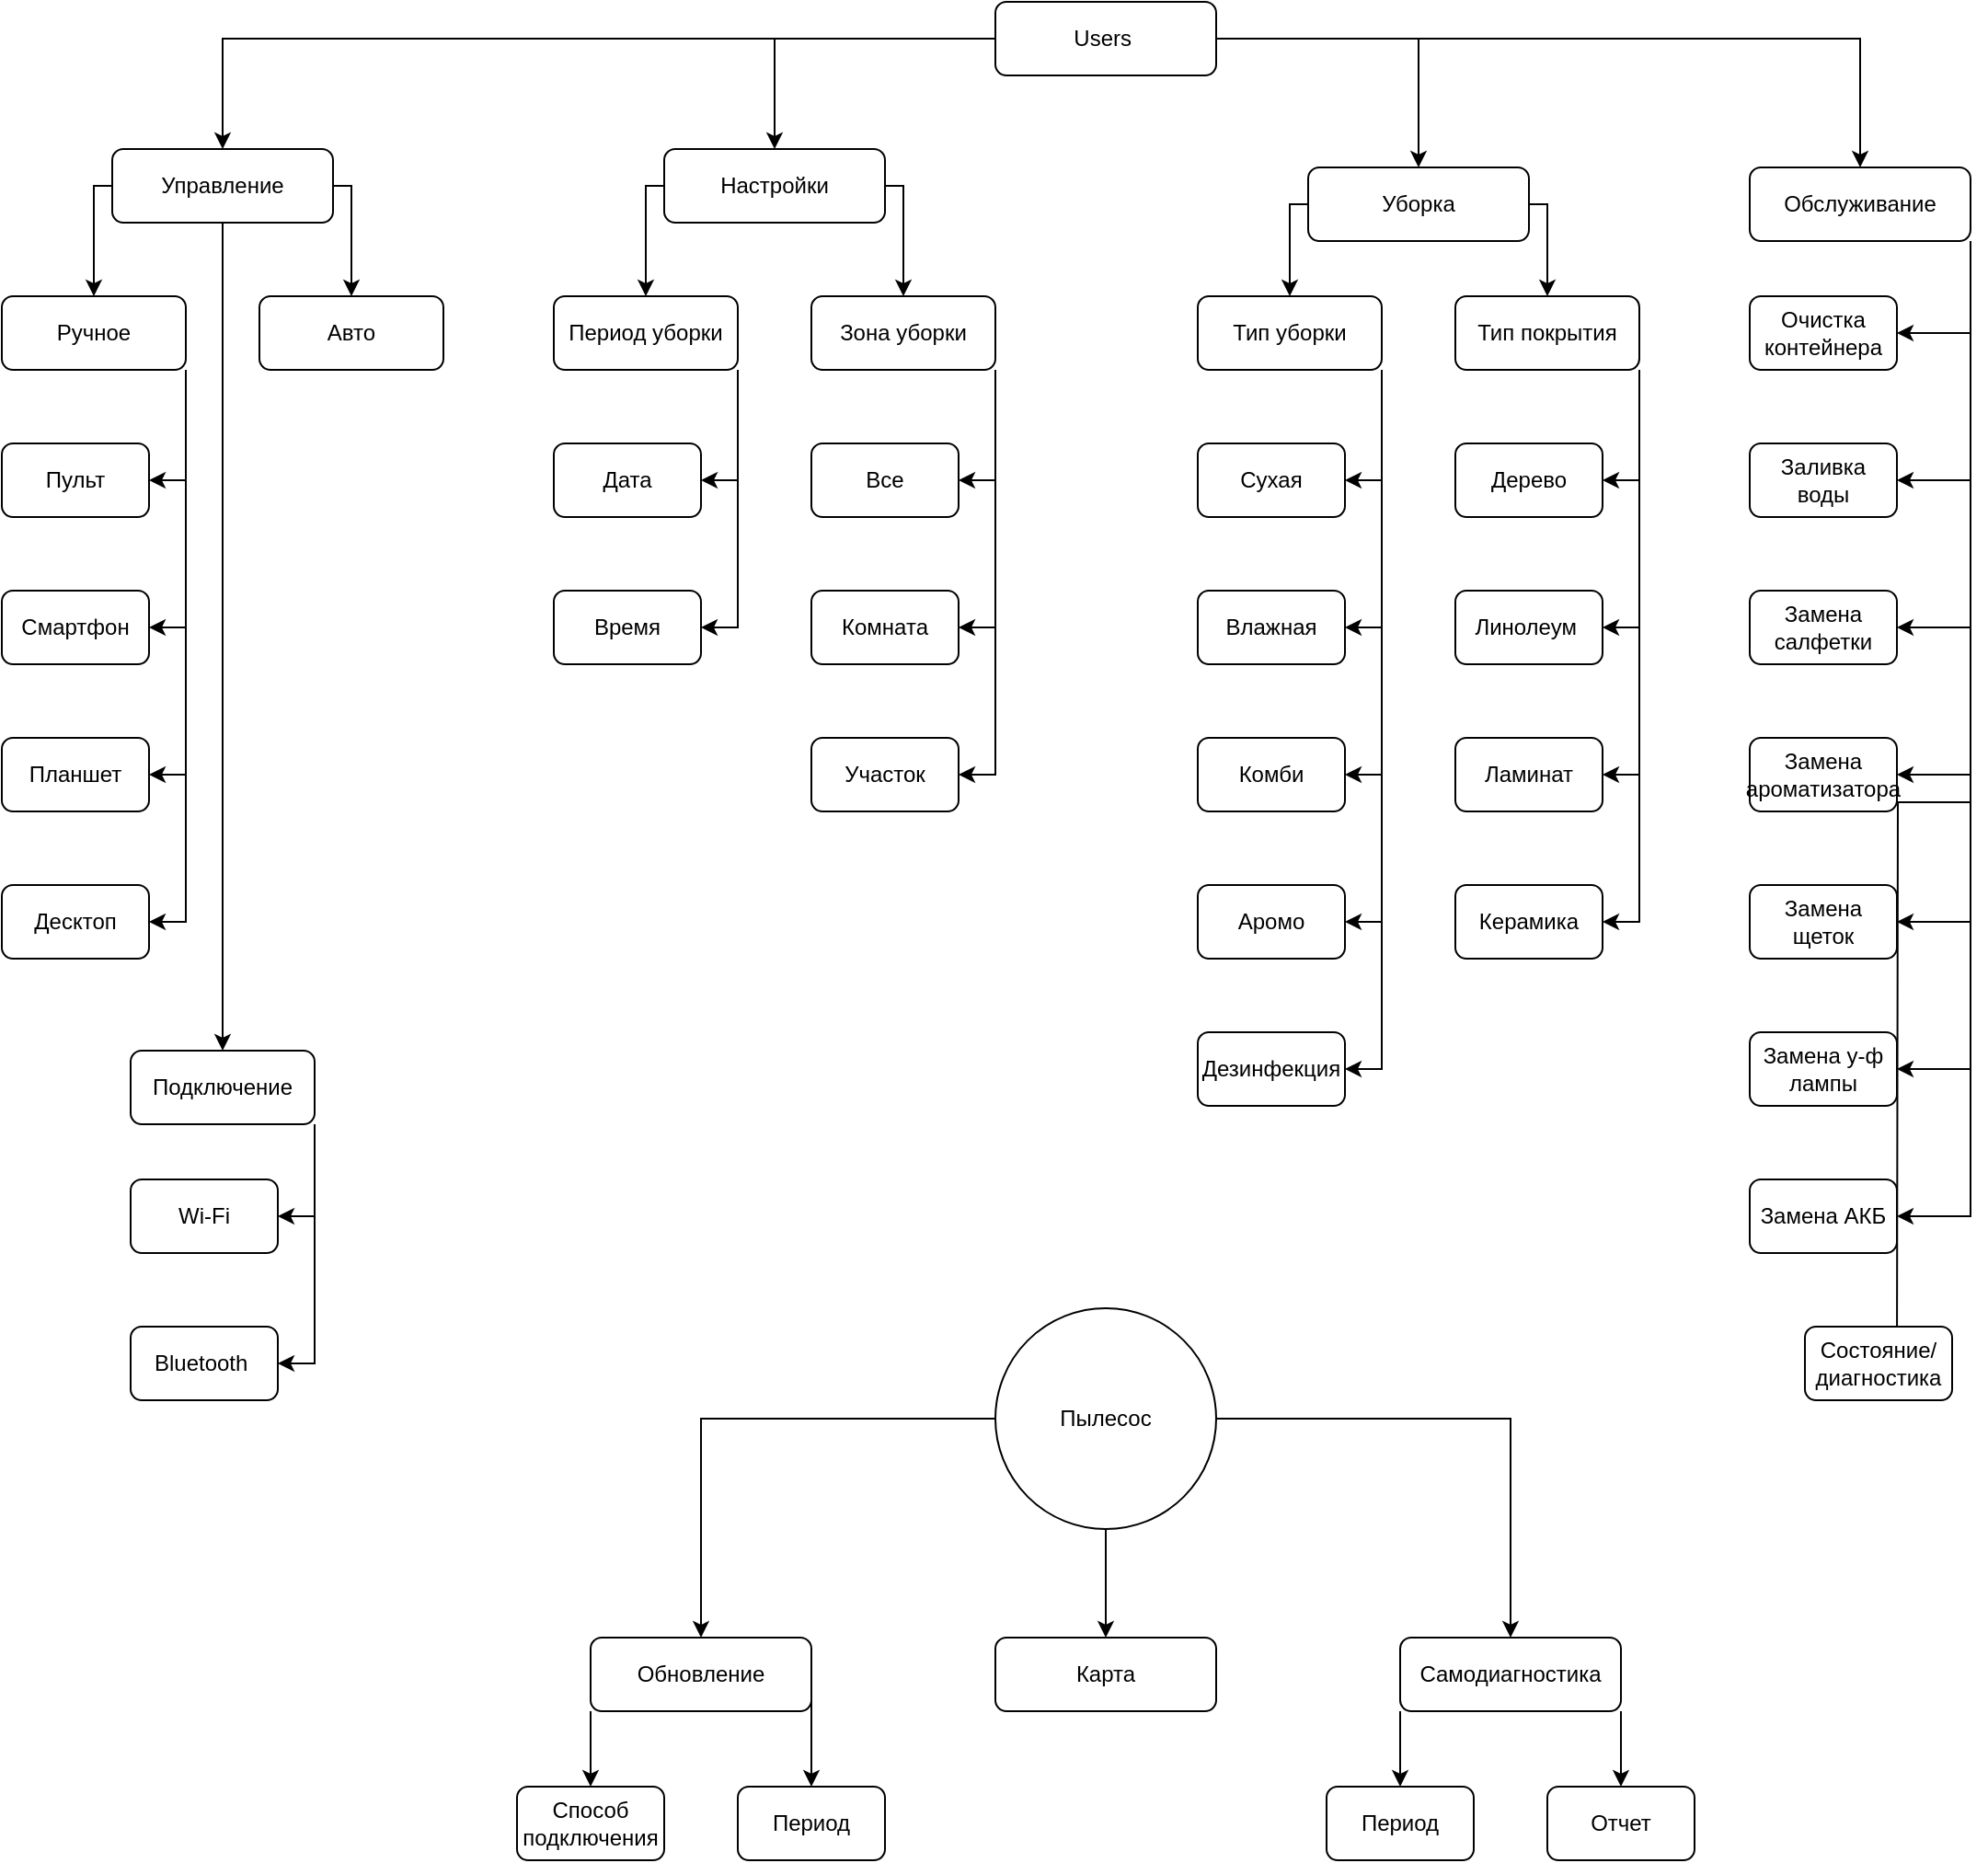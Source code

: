 <mxfile version="21.6.9" type="github">
  <diagram id="C5RBs43oDa-KdzZeNtuy" name="Page-1">
    <mxGraphModel dx="2201" dy="781" grid="1" gridSize="10" guides="1" tooltips="1" connect="1" arrows="1" fold="1" page="1" pageScale="1" pageWidth="827" pageHeight="1169" math="0" shadow="0">
      <root>
        <mxCell id="WIyWlLk6GJQsqaUBKTNV-0" />
        <mxCell id="WIyWlLk6GJQsqaUBKTNV-1" parent="WIyWlLk6GJQsqaUBKTNV-0" />
        <mxCell id="h5kwj9fp45KTlVinUDGR-9" style="edgeStyle=orthogonalEdgeStyle;rounded=0;orthogonalLoop=1;jettySize=auto;html=1;entryX=0.5;entryY=0;entryDx=0;entryDy=0;" edge="1" parent="WIyWlLk6GJQsqaUBKTNV-1" source="WIyWlLk6GJQsqaUBKTNV-3" target="h5kwj9fp45KTlVinUDGR-5">
          <mxGeometry relative="1" as="geometry" />
        </mxCell>
        <mxCell id="h5kwj9fp45KTlVinUDGR-10" style="edgeStyle=orthogonalEdgeStyle;rounded=0;orthogonalLoop=1;jettySize=auto;html=1;exitX=0;exitY=0.5;exitDx=0;exitDy=0;entryX=0.5;entryY=0;entryDx=0;entryDy=0;" edge="1" parent="WIyWlLk6GJQsqaUBKTNV-1" source="WIyWlLk6GJQsqaUBKTNV-3" target="h5kwj9fp45KTlVinUDGR-6">
          <mxGeometry relative="1" as="geometry" />
        </mxCell>
        <mxCell id="h5kwj9fp45KTlVinUDGR-12" style="edgeStyle=orthogonalEdgeStyle;rounded=0;orthogonalLoop=1;jettySize=auto;html=1;exitX=1;exitY=0.5;exitDx=0;exitDy=0;" edge="1" parent="WIyWlLk6GJQsqaUBKTNV-1" source="WIyWlLk6GJQsqaUBKTNV-3" target="h5kwj9fp45KTlVinUDGR-8">
          <mxGeometry relative="1" as="geometry" />
        </mxCell>
        <mxCell id="h5kwj9fp45KTlVinUDGR-13" style="edgeStyle=orthogonalEdgeStyle;rounded=0;orthogonalLoop=1;jettySize=auto;html=1;" edge="1" parent="WIyWlLk6GJQsqaUBKTNV-1" source="WIyWlLk6GJQsqaUBKTNV-3" target="h5kwj9fp45KTlVinUDGR-7">
          <mxGeometry relative="1" as="geometry" />
        </mxCell>
        <mxCell id="WIyWlLk6GJQsqaUBKTNV-3" value="Users&amp;nbsp;" style="rounded=1;whiteSpace=wrap;html=1;fontSize=12;glass=0;strokeWidth=1;shadow=0;" parent="WIyWlLk6GJQsqaUBKTNV-1" vertex="1">
          <mxGeometry x="460" y="40" width="120" height="40" as="geometry" />
        </mxCell>
        <mxCell id="h5kwj9fp45KTlVinUDGR-46" style="edgeStyle=orthogonalEdgeStyle;rounded=0;orthogonalLoop=1;jettySize=auto;html=1;fontFamily=Helvetica;fontSize=12;fontColor=default;" edge="1" parent="WIyWlLk6GJQsqaUBKTNV-1" source="h5kwj9fp45KTlVinUDGR-5" target="h5kwj9fp45KTlVinUDGR-45">
          <mxGeometry relative="1" as="geometry" />
        </mxCell>
        <mxCell id="h5kwj9fp45KTlVinUDGR-47" style="edgeStyle=orthogonalEdgeStyle;rounded=0;orthogonalLoop=1;jettySize=auto;html=1;entryX=0.5;entryY=0;entryDx=0;entryDy=0;fontFamily=Helvetica;fontSize=12;fontColor=default;exitX=0;exitY=0.5;exitDx=0;exitDy=0;" edge="1" parent="WIyWlLk6GJQsqaUBKTNV-1" source="h5kwj9fp45KTlVinUDGR-5" target="h5kwj9fp45KTlVinUDGR-33">
          <mxGeometry relative="1" as="geometry">
            <Array as="points">
              <mxPoint x="-30" y="140" />
            </Array>
          </mxGeometry>
        </mxCell>
        <mxCell id="h5kwj9fp45KTlVinUDGR-48" style="edgeStyle=orthogonalEdgeStyle;rounded=0;orthogonalLoop=1;jettySize=auto;html=1;entryX=0.5;entryY=0;entryDx=0;entryDy=0;fontFamily=Helvetica;fontSize=12;fontColor=default;exitX=1;exitY=0.5;exitDx=0;exitDy=0;" edge="1" parent="WIyWlLk6GJQsqaUBKTNV-1" source="h5kwj9fp45KTlVinUDGR-5" target="h5kwj9fp45KTlVinUDGR-32">
          <mxGeometry relative="1" as="geometry">
            <Array as="points">
              <mxPoint x="110" y="140" />
            </Array>
          </mxGeometry>
        </mxCell>
        <mxCell id="h5kwj9fp45KTlVinUDGR-5" value="Управление" style="rounded=1;whiteSpace=wrap;html=1;fontSize=12;glass=0;strokeWidth=1;shadow=0;" vertex="1" parent="WIyWlLk6GJQsqaUBKTNV-1">
          <mxGeometry x="-20" y="120" width="120" height="40" as="geometry" />
        </mxCell>
        <mxCell id="h5kwj9fp45KTlVinUDGR-49" style="edgeStyle=orthogonalEdgeStyle;rounded=0;orthogonalLoop=1;jettySize=auto;html=1;entryX=0.5;entryY=0;entryDx=0;entryDy=0;fontFamily=Helvetica;fontSize=12;fontColor=default;exitX=0;exitY=0.5;exitDx=0;exitDy=0;" edge="1" parent="WIyWlLk6GJQsqaUBKTNV-1" source="h5kwj9fp45KTlVinUDGR-6" target="h5kwj9fp45KTlVinUDGR-31">
          <mxGeometry relative="1" as="geometry">
            <Array as="points">
              <mxPoint x="270" y="140" />
            </Array>
          </mxGeometry>
        </mxCell>
        <mxCell id="h5kwj9fp45KTlVinUDGR-50" style="edgeStyle=orthogonalEdgeStyle;rounded=0;orthogonalLoop=1;jettySize=auto;html=1;entryX=0.5;entryY=0;entryDx=0;entryDy=0;fontFamily=Helvetica;fontSize=12;fontColor=default;exitX=1;exitY=0.5;exitDx=0;exitDy=0;" edge="1" parent="WIyWlLk6GJQsqaUBKTNV-1" source="h5kwj9fp45KTlVinUDGR-6" target="h5kwj9fp45KTlVinUDGR-30">
          <mxGeometry relative="1" as="geometry">
            <Array as="points">
              <mxPoint x="410" y="140" />
            </Array>
          </mxGeometry>
        </mxCell>
        <mxCell id="h5kwj9fp45KTlVinUDGR-6" value="Настройки" style="rounded=1;whiteSpace=wrap;html=1;fontSize=12;glass=0;strokeWidth=1;shadow=0;" vertex="1" parent="WIyWlLk6GJQsqaUBKTNV-1">
          <mxGeometry x="280" y="120" width="120" height="40" as="geometry" />
        </mxCell>
        <mxCell id="h5kwj9fp45KTlVinUDGR-71" style="edgeStyle=orthogonalEdgeStyle;rounded=0;orthogonalLoop=1;jettySize=auto;html=1;entryX=0.5;entryY=0;entryDx=0;entryDy=0;fontFamily=Helvetica;fontSize=12;fontColor=default;exitX=0;exitY=0.5;exitDx=0;exitDy=0;" edge="1" parent="WIyWlLk6GJQsqaUBKTNV-1" source="h5kwj9fp45KTlVinUDGR-7" target="h5kwj9fp45KTlVinUDGR-15">
          <mxGeometry relative="1" as="geometry">
            <Array as="points">
              <mxPoint x="620" y="150" />
            </Array>
          </mxGeometry>
        </mxCell>
        <mxCell id="h5kwj9fp45KTlVinUDGR-73" style="edgeStyle=orthogonalEdgeStyle;rounded=0;orthogonalLoop=1;jettySize=auto;html=1;fontFamily=Helvetica;fontSize=12;fontColor=default;exitX=1;exitY=0.5;exitDx=0;exitDy=0;" edge="1" parent="WIyWlLk6GJQsqaUBKTNV-1" source="h5kwj9fp45KTlVinUDGR-7" target="h5kwj9fp45KTlVinUDGR-14">
          <mxGeometry relative="1" as="geometry">
            <Array as="points">
              <mxPoint x="760" y="150" />
            </Array>
          </mxGeometry>
        </mxCell>
        <mxCell id="h5kwj9fp45KTlVinUDGR-7" value="Уборка" style="rounded=1;whiteSpace=wrap;html=1;fontSize=12;glass=0;strokeWidth=1;shadow=0;" vertex="1" parent="WIyWlLk6GJQsqaUBKTNV-1">
          <mxGeometry x="630" y="130" width="120" height="40" as="geometry" />
        </mxCell>
        <mxCell id="h5kwj9fp45KTlVinUDGR-86" style="edgeStyle=orthogonalEdgeStyle;rounded=0;orthogonalLoop=1;jettySize=auto;html=1;entryX=1;entryY=0.5;entryDx=0;entryDy=0;fontFamily=Helvetica;fontSize=12;fontColor=default;exitX=1;exitY=1;exitDx=0;exitDy=0;" edge="1" parent="WIyWlLk6GJQsqaUBKTNV-1" source="h5kwj9fp45KTlVinUDGR-8">
          <mxGeometry relative="1" as="geometry">
            <mxPoint x="950" y="780" as="targetPoint" />
          </mxGeometry>
        </mxCell>
        <mxCell id="h5kwj9fp45KTlVinUDGR-87" style="edgeStyle=orthogonalEdgeStyle;rounded=0;orthogonalLoop=1;jettySize=auto;html=1;entryX=1;entryY=0.5;entryDx=0;entryDy=0;fontFamily=Helvetica;fontSize=12;fontColor=default;exitX=1;exitY=1;exitDx=0;exitDy=0;" edge="1" parent="WIyWlLk6GJQsqaUBKTNV-1" source="h5kwj9fp45KTlVinUDGR-8" target="h5kwj9fp45KTlVinUDGR-25">
          <mxGeometry relative="1" as="geometry">
            <Array as="points">
              <mxPoint x="990" y="700" />
            </Array>
          </mxGeometry>
        </mxCell>
        <mxCell id="h5kwj9fp45KTlVinUDGR-89" style="edgeStyle=orthogonalEdgeStyle;rounded=0;orthogonalLoop=1;jettySize=auto;html=1;entryX=1;entryY=0.5;entryDx=0;entryDy=0;fontFamily=Helvetica;fontSize=12;fontColor=default;exitX=1;exitY=1;exitDx=0;exitDy=0;" edge="1" parent="WIyWlLk6GJQsqaUBKTNV-1" source="h5kwj9fp45KTlVinUDGR-8" target="h5kwj9fp45KTlVinUDGR-22">
          <mxGeometry relative="1" as="geometry">
            <mxPoint x="930" y="180" as="sourcePoint" />
            <mxPoint x="950" y="640" as="targetPoint" />
            <Array as="points">
              <mxPoint x="990" y="620" />
            </Array>
          </mxGeometry>
        </mxCell>
        <mxCell id="h5kwj9fp45KTlVinUDGR-90" style="edgeStyle=orthogonalEdgeStyle;rounded=0;orthogonalLoop=1;jettySize=auto;html=1;entryX=1;entryY=0.5;entryDx=0;entryDy=0;fontFamily=Helvetica;fontSize=12;fontColor=default;exitX=1;exitY=1;exitDx=0;exitDy=0;" edge="1" parent="WIyWlLk6GJQsqaUBKTNV-1" source="h5kwj9fp45KTlVinUDGR-8" target="h5kwj9fp45KTlVinUDGR-26">
          <mxGeometry relative="1" as="geometry" />
        </mxCell>
        <mxCell id="h5kwj9fp45KTlVinUDGR-91" style="edgeStyle=orthogonalEdgeStyle;rounded=0;orthogonalLoop=1;jettySize=auto;html=1;entryX=1;entryY=0.5;entryDx=0;entryDy=0;fontFamily=Helvetica;fontSize=12;fontColor=default;exitX=1;exitY=1;exitDx=0;exitDy=0;" edge="1" parent="WIyWlLk6GJQsqaUBKTNV-1" source="h5kwj9fp45KTlVinUDGR-8" target="h5kwj9fp45KTlVinUDGR-27">
          <mxGeometry relative="1" as="geometry" />
        </mxCell>
        <mxCell id="h5kwj9fp45KTlVinUDGR-92" style="edgeStyle=orthogonalEdgeStyle;rounded=0;orthogonalLoop=1;jettySize=auto;html=1;entryX=1;entryY=0.5;entryDx=0;entryDy=0;fontFamily=Helvetica;fontSize=12;fontColor=default;exitX=1;exitY=1;exitDx=0;exitDy=0;" edge="1" parent="WIyWlLk6GJQsqaUBKTNV-1" source="h5kwj9fp45KTlVinUDGR-8" target="h5kwj9fp45KTlVinUDGR-28">
          <mxGeometry relative="1" as="geometry" />
        </mxCell>
        <mxCell id="h5kwj9fp45KTlVinUDGR-93" style="edgeStyle=orthogonalEdgeStyle;rounded=0;orthogonalLoop=1;jettySize=auto;html=1;entryX=1;entryY=0.5;entryDx=0;entryDy=0;fontFamily=Helvetica;fontSize=12;fontColor=default;exitX=1;exitY=1;exitDx=0;exitDy=0;" edge="1" parent="WIyWlLk6GJQsqaUBKTNV-1" source="h5kwj9fp45KTlVinUDGR-8" target="h5kwj9fp45KTlVinUDGR-20">
          <mxGeometry relative="1" as="geometry" />
        </mxCell>
        <mxCell id="h5kwj9fp45KTlVinUDGR-94" style="edgeStyle=orthogonalEdgeStyle;rounded=0;orthogonalLoop=1;jettySize=auto;html=1;entryX=1;entryY=0.5;entryDx=0;entryDy=0;fontFamily=Helvetica;fontSize=12;fontColor=default;exitX=1;exitY=1;exitDx=0;exitDy=0;" edge="1" parent="WIyWlLk6GJQsqaUBKTNV-1" source="h5kwj9fp45KTlVinUDGR-8" target="h5kwj9fp45KTlVinUDGR-18">
          <mxGeometry relative="1" as="geometry" />
        </mxCell>
        <mxCell id="h5kwj9fp45KTlVinUDGR-8" value="Обслуживание" style="rounded=1;whiteSpace=wrap;html=1;fontSize=12;glass=0;strokeWidth=1;shadow=0;" vertex="1" parent="WIyWlLk6GJQsqaUBKTNV-1">
          <mxGeometry x="870" y="130" width="120" height="40" as="geometry" />
        </mxCell>
        <mxCell id="h5kwj9fp45KTlVinUDGR-81" style="edgeStyle=orthogonalEdgeStyle;rounded=0;orthogonalLoop=1;jettySize=auto;html=1;entryX=1;entryY=0.5;entryDx=0;entryDy=0;fontFamily=Helvetica;fontSize=12;fontColor=default;exitX=1;exitY=1;exitDx=0;exitDy=0;" edge="1" parent="WIyWlLk6GJQsqaUBKTNV-1" source="h5kwj9fp45KTlVinUDGR-14" target="h5kwj9fp45KTlVinUDGR-66">
          <mxGeometry relative="1" as="geometry" />
        </mxCell>
        <mxCell id="h5kwj9fp45KTlVinUDGR-82" style="edgeStyle=orthogonalEdgeStyle;rounded=0;orthogonalLoop=1;jettySize=auto;html=1;entryX=1;entryY=0.5;entryDx=0;entryDy=0;fontFamily=Helvetica;fontSize=12;fontColor=default;exitX=1;exitY=1;exitDx=0;exitDy=0;" edge="1" parent="WIyWlLk6GJQsqaUBKTNV-1" source="h5kwj9fp45KTlVinUDGR-14" target="h5kwj9fp45KTlVinUDGR-64">
          <mxGeometry relative="1" as="geometry" />
        </mxCell>
        <mxCell id="h5kwj9fp45KTlVinUDGR-83" style="edgeStyle=orthogonalEdgeStyle;rounded=0;orthogonalLoop=1;jettySize=auto;html=1;entryX=1;entryY=0.5;entryDx=0;entryDy=0;fontFamily=Helvetica;fontSize=12;fontColor=default;exitX=1;exitY=1;exitDx=0;exitDy=0;" edge="1" parent="WIyWlLk6GJQsqaUBKTNV-1" source="h5kwj9fp45KTlVinUDGR-14" target="h5kwj9fp45KTlVinUDGR-65">
          <mxGeometry relative="1" as="geometry" />
        </mxCell>
        <mxCell id="h5kwj9fp45KTlVinUDGR-84" style="edgeStyle=orthogonalEdgeStyle;rounded=0;orthogonalLoop=1;jettySize=auto;html=1;entryX=1;entryY=0.5;entryDx=0;entryDy=0;fontFamily=Helvetica;fontSize=12;fontColor=default;exitX=1;exitY=1;exitDx=0;exitDy=0;" edge="1" parent="WIyWlLk6GJQsqaUBKTNV-1" source="h5kwj9fp45KTlVinUDGR-14" target="h5kwj9fp45KTlVinUDGR-53">
          <mxGeometry relative="1" as="geometry" />
        </mxCell>
        <mxCell id="h5kwj9fp45KTlVinUDGR-14" value="Тип покрытия" style="rounded=1;whiteSpace=wrap;html=1;fontSize=12;glass=0;strokeWidth=1;shadow=0;" vertex="1" parent="WIyWlLk6GJQsqaUBKTNV-1">
          <mxGeometry x="710" y="200" width="100" height="40" as="geometry" />
        </mxCell>
        <mxCell id="h5kwj9fp45KTlVinUDGR-75" style="edgeStyle=orthogonalEdgeStyle;rounded=0;orthogonalLoop=1;jettySize=auto;html=1;entryX=1;entryY=0.5;entryDx=0;entryDy=0;fontFamily=Helvetica;fontSize=12;fontColor=default;exitX=1;exitY=1;exitDx=0;exitDy=0;" edge="1" parent="WIyWlLk6GJQsqaUBKTNV-1" source="h5kwj9fp45KTlVinUDGR-15" target="h5kwj9fp45KTlVinUDGR-51">
          <mxGeometry relative="1" as="geometry" />
        </mxCell>
        <mxCell id="h5kwj9fp45KTlVinUDGR-76" style="edgeStyle=orthogonalEdgeStyle;rounded=0;orthogonalLoop=1;jettySize=auto;html=1;entryX=1;entryY=0.5;entryDx=0;entryDy=0;fontFamily=Helvetica;fontSize=12;fontColor=default;exitX=1;exitY=1;exitDx=0;exitDy=0;" edge="1" parent="WIyWlLk6GJQsqaUBKTNV-1" source="h5kwj9fp45KTlVinUDGR-15" target="h5kwj9fp45KTlVinUDGR-63">
          <mxGeometry relative="1" as="geometry" />
        </mxCell>
        <mxCell id="h5kwj9fp45KTlVinUDGR-78" style="edgeStyle=orthogonalEdgeStyle;rounded=0;orthogonalLoop=1;jettySize=auto;html=1;entryX=1;entryY=0.5;entryDx=0;entryDy=0;fontFamily=Helvetica;fontSize=12;fontColor=default;exitX=1;exitY=1;exitDx=0;exitDy=0;" edge="1" parent="WIyWlLk6GJQsqaUBKTNV-1" source="h5kwj9fp45KTlVinUDGR-15" target="h5kwj9fp45KTlVinUDGR-67">
          <mxGeometry relative="1" as="geometry" />
        </mxCell>
        <mxCell id="h5kwj9fp45KTlVinUDGR-79" style="edgeStyle=orthogonalEdgeStyle;rounded=0;orthogonalLoop=1;jettySize=auto;html=1;entryX=1;entryY=0.5;entryDx=0;entryDy=0;fontFamily=Helvetica;fontSize=12;fontColor=default;exitX=1;exitY=1;exitDx=0;exitDy=0;" edge="1" parent="WIyWlLk6GJQsqaUBKTNV-1" source="h5kwj9fp45KTlVinUDGR-15" target="h5kwj9fp45KTlVinUDGR-69">
          <mxGeometry relative="1" as="geometry" />
        </mxCell>
        <mxCell id="h5kwj9fp45KTlVinUDGR-80" style="edgeStyle=orthogonalEdgeStyle;rounded=0;orthogonalLoop=1;jettySize=auto;html=1;entryX=1;entryY=0.5;entryDx=0;entryDy=0;fontFamily=Helvetica;fontSize=12;fontColor=default;exitX=1;exitY=1;exitDx=0;exitDy=0;" edge="1" parent="WIyWlLk6GJQsqaUBKTNV-1" source="h5kwj9fp45KTlVinUDGR-15" target="h5kwj9fp45KTlVinUDGR-68">
          <mxGeometry relative="1" as="geometry" />
        </mxCell>
        <mxCell id="h5kwj9fp45KTlVinUDGR-15" value="Тип уборки" style="rounded=1;whiteSpace=wrap;html=1;fontSize=12;glass=0;strokeWidth=1;shadow=0;" vertex="1" parent="WIyWlLk6GJQsqaUBKTNV-1">
          <mxGeometry x="570" y="200" width="100" height="40" as="geometry" />
        </mxCell>
        <mxCell id="h5kwj9fp45KTlVinUDGR-115" style="edgeStyle=orthogonalEdgeStyle;rounded=0;orthogonalLoop=1;jettySize=auto;html=1;entryX=0.5;entryY=0;entryDx=0;entryDy=0;fontFamily=Helvetica;fontSize=12;fontColor=default;exitX=0;exitY=1;exitDx=0;exitDy=0;" edge="1" parent="WIyWlLk6GJQsqaUBKTNV-1" source="h5kwj9fp45KTlVinUDGR-16" target="h5kwj9fp45KTlVinUDGR-106">
          <mxGeometry relative="1" as="geometry">
            <Array as="points" />
          </mxGeometry>
        </mxCell>
        <mxCell id="h5kwj9fp45KTlVinUDGR-116" style="edgeStyle=orthogonalEdgeStyle;rounded=0;orthogonalLoop=1;jettySize=auto;html=1;fontFamily=Helvetica;fontSize=12;fontColor=default;exitX=1;exitY=1;exitDx=0;exitDy=0;entryX=0.5;entryY=0;entryDx=0;entryDy=0;" edge="1" parent="WIyWlLk6GJQsqaUBKTNV-1" source="h5kwj9fp45KTlVinUDGR-16" target="h5kwj9fp45KTlVinUDGR-105">
          <mxGeometry relative="1" as="geometry">
            <Array as="points">
              <mxPoint x="800" y="990" />
              <mxPoint x="800" y="990" />
            </Array>
          </mxGeometry>
        </mxCell>
        <mxCell id="h5kwj9fp45KTlVinUDGR-16" value="Самодиагностика" style="rounded=1;whiteSpace=wrap;html=1;fontSize=12;glass=0;strokeWidth=1;shadow=0;" vertex="1" parent="WIyWlLk6GJQsqaUBKTNV-1">
          <mxGeometry x="680" y="929" width="120" height="40" as="geometry" />
        </mxCell>
        <mxCell id="h5kwj9fp45KTlVinUDGR-113" style="edgeStyle=orthogonalEdgeStyle;rounded=0;orthogonalLoop=1;jettySize=auto;html=1;fontFamily=Helvetica;fontSize=12;fontColor=default;exitX=0;exitY=1;exitDx=0;exitDy=0;" edge="1" parent="WIyWlLk6GJQsqaUBKTNV-1" source="h5kwj9fp45KTlVinUDGR-17" target="h5kwj9fp45KTlVinUDGR-108">
          <mxGeometry relative="1" as="geometry" />
        </mxCell>
        <mxCell id="h5kwj9fp45KTlVinUDGR-114" style="edgeStyle=orthogonalEdgeStyle;rounded=0;orthogonalLoop=1;jettySize=auto;html=1;entryX=0.5;entryY=0;entryDx=0;entryDy=0;fontFamily=Helvetica;fontSize=12;fontColor=default;exitX=1;exitY=0.5;exitDx=0;exitDy=0;" edge="1" parent="WIyWlLk6GJQsqaUBKTNV-1" source="h5kwj9fp45KTlVinUDGR-17" target="h5kwj9fp45KTlVinUDGR-107">
          <mxGeometry relative="1" as="geometry">
            <Array as="points">
              <mxPoint x="360" y="980" />
              <mxPoint x="360" y="980" />
            </Array>
          </mxGeometry>
        </mxCell>
        <mxCell id="h5kwj9fp45KTlVinUDGR-17" value="Обновление" style="rounded=1;whiteSpace=wrap;html=1;fontSize=12;glass=0;strokeWidth=1;shadow=0;" vertex="1" parent="WIyWlLk6GJQsqaUBKTNV-1">
          <mxGeometry x="240" y="929" width="120" height="40" as="geometry" />
        </mxCell>
        <mxCell id="h5kwj9fp45KTlVinUDGR-18" value="Очистка&lt;br&gt;контейнера" style="rounded=1;whiteSpace=wrap;html=1;fontSize=12;glass=0;strokeWidth=1;shadow=0;" vertex="1" parent="WIyWlLk6GJQsqaUBKTNV-1">
          <mxGeometry x="870" y="200" width="80" height="40" as="geometry" />
        </mxCell>
        <mxCell id="h5kwj9fp45KTlVinUDGR-20" value="Заливка&lt;br&gt;воды" style="rounded=1;whiteSpace=wrap;html=1;fontSize=12;glass=0;strokeWidth=1;shadow=0;" vertex="1" parent="WIyWlLk6GJQsqaUBKTNV-1">
          <mxGeometry x="870" y="280" width="80" height="40" as="geometry" />
        </mxCell>
        <mxCell id="h5kwj9fp45KTlVinUDGR-21" value="Пульт" style="rounded=1;whiteSpace=wrap;html=1;fontSize=12;glass=0;strokeWidth=1;shadow=0;" vertex="1" parent="WIyWlLk6GJQsqaUBKTNV-1">
          <mxGeometry x="-80" y="280" width="80" height="40" as="geometry" />
        </mxCell>
        <mxCell id="h5kwj9fp45KTlVinUDGR-22" value="Замена у-ф лампы" style="rounded=1;whiteSpace=wrap;html=1;fontSize=12;glass=0;strokeWidth=1;shadow=0;" vertex="1" parent="WIyWlLk6GJQsqaUBKTNV-1">
          <mxGeometry x="870" y="600" width="80" height="40" as="geometry" />
        </mxCell>
        <mxCell id="h5kwj9fp45KTlVinUDGR-24" value="Состояние/&lt;br&gt;диагностика" style="rounded=1;whiteSpace=wrap;html=1;fontSize=12;glass=0;strokeWidth=1;shadow=0;" vertex="1" parent="WIyWlLk6GJQsqaUBKTNV-1">
          <mxGeometry x="900" y="760" width="80" height="40" as="geometry" />
        </mxCell>
        <mxCell id="h5kwj9fp45KTlVinUDGR-25" value="Замена АКБ" style="rounded=1;whiteSpace=wrap;html=1;fontSize=12;glass=0;strokeWidth=1;shadow=0;" vertex="1" parent="WIyWlLk6GJQsqaUBKTNV-1">
          <mxGeometry x="870" y="680" width="80" height="40" as="geometry" />
        </mxCell>
        <mxCell id="h5kwj9fp45KTlVinUDGR-26" value="Замена щеток" style="rounded=1;whiteSpace=wrap;html=1;fontSize=12;glass=0;strokeWidth=1;shadow=0;" vertex="1" parent="WIyWlLk6GJQsqaUBKTNV-1">
          <mxGeometry x="870" y="520" width="80" height="40" as="geometry" />
        </mxCell>
        <mxCell id="h5kwj9fp45KTlVinUDGR-27" value="Замена&lt;br style=&quot;border-color: var(--border-color);&quot;&gt;ароматизатора" style="rounded=1;whiteSpace=wrap;html=1;fontSize=12;glass=0;strokeWidth=1;shadow=0;" vertex="1" parent="WIyWlLk6GJQsqaUBKTNV-1">
          <mxGeometry x="870" y="440" width="80" height="40" as="geometry" />
        </mxCell>
        <mxCell id="h5kwj9fp45KTlVinUDGR-28" value="Замена&lt;br&gt;салфетки" style="rounded=1;whiteSpace=wrap;html=1;fontSize=12;glass=0;strokeWidth=1;shadow=0;" vertex="1" parent="WIyWlLk6GJQsqaUBKTNV-1">
          <mxGeometry x="870" y="360" width="80" height="40" as="geometry" />
        </mxCell>
        <mxCell id="h5kwj9fp45KTlVinUDGR-60" style="edgeStyle=orthogonalEdgeStyle;rounded=0;orthogonalLoop=1;jettySize=auto;html=1;entryX=1;entryY=0.5;entryDx=0;entryDy=0;fontFamily=Helvetica;fontSize=12;fontColor=default;exitX=1;exitY=1;exitDx=0;exitDy=0;" edge="1" parent="WIyWlLk6GJQsqaUBKTNV-1" source="h5kwj9fp45KTlVinUDGR-30" target="h5kwj9fp45KTlVinUDGR-54">
          <mxGeometry relative="1" as="geometry" />
        </mxCell>
        <mxCell id="h5kwj9fp45KTlVinUDGR-61" style="edgeStyle=orthogonalEdgeStyle;rounded=0;orthogonalLoop=1;jettySize=auto;html=1;entryX=1;entryY=0.5;entryDx=0;entryDy=0;fontFamily=Helvetica;fontSize=12;fontColor=default;exitX=1;exitY=1;exitDx=0;exitDy=0;" edge="1" parent="WIyWlLk6GJQsqaUBKTNV-1" source="h5kwj9fp45KTlVinUDGR-30" target="h5kwj9fp45KTlVinUDGR-56">
          <mxGeometry relative="1" as="geometry" />
        </mxCell>
        <mxCell id="h5kwj9fp45KTlVinUDGR-62" style="edgeStyle=orthogonalEdgeStyle;rounded=0;orthogonalLoop=1;jettySize=auto;html=1;entryX=1;entryY=0.5;entryDx=0;entryDy=0;fontFamily=Helvetica;fontSize=12;fontColor=default;exitX=1;exitY=1;exitDx=0;exitDy=0;" edge="1" parent="WIyWlLk6GJQsqaUBKTNV-1" source="h5kwj9fp45KTlVinUDGR-30" target="h5kwj9fp45KTlVinUDGR-55">
          <mxGeometry relative="1" as="geometry" />
        </mxCell>
        <mxCell id="h5kwj9fp45KTlVinUDGR-30" value="Зона уборки" style="rounded=1;whiteSpace=wrap;html=1;fontSize=12;glass=0;strokeWidth=1;shadow=0;" vertex="1" parent="WIyWlLk6GJQsqaUBKTNV-1">
          <mxGeometry x="360" y="200" width="100" height="40" as="geometry" />
        </mxCell>
        <mxCell id="h5kwj9fp45KTlVinUDGR-58" style="edgeStyle=orthogonalEdgeStyle;rounded=0;orthogonalLoop=1;jettySize=auto;html=1;entryX=1;entryY=0.5;entryDx=0;entryDy=0;fontFamily=Helvetica;fontSize=12;fontColor=default;exitX=1;exitY=1;exitDx=0;exitDy=0;" edge="1" parent="WIyWlLk6GJQsqaUBKTNV-1" source="h5kwj9fp45KTlVinUDGR-31" target="h5kwj9fp45KTlVinUDGR-52">
          <mxGeometry relative="1" as="geometry" />
        </mxCell>
        <mxCell id="h5kwj9fp45KTlVinUDGR-59" style="edgeStyle=orthogonalEdgeStyle;rounded=0;orthogonalLoop=1;jettySize=auto;html=1;entryX=1;entryY=0.5;entryDx=0;entryDy=0;fontFamily=Helvetica;fontSize=12;fontColor=default;exitX=1;exitY=1;exitDx=0;exitDy=0;" edge="1" parent="WIyWlLk6GJQsqaUBKTNV-1" source="h5kwj9fp45KTlVinUDGR-31" target="h5kwj9fp45KTlVinUDGR-37">
          <mxGeometry relative="1" as="geometry" />
        </mxCell>
        <mxCell id="h5kwj9fp45KTlVinUDGR-31" value="Период уборки" style="rounded=1;whiteSpace=wrap;html=1;fontSize=12;glass=0;strokeWidth=1;shadow=0;" vertex="1" parent="WIyWlLk6GJQsqaUBKTNV-1">
          <mxGeometry x="220" y="200" width="100" height="40" as="geometry" />
        </mxCell>
        <mxCell id="h5kwj9fp45KTlVinUDGR-32" value="Авто" style="rounded=1;whiteSpace=wrap;html=1;fontSize=12;glass=0;strokeWidth=1;shadow=0;" vertex="1" parent="WIyWlLk6GJQsqaUBKTNV-1">
          <mxGeometry x="60" y="200" width="100" height="40" as="geometry" />
        </mxCell>
        <mxCell id="h5kwj9fp45KTlVinUDGR-38" style="edgeStyle=orthogonalEdgeStyle;rounded=0;orthogonalLoop=1;jettySize=auto;html=1;entryX=1;entryY=0.5;entryDx=0;entryDy=0;fontFamily=Helvetica;fontSize=12;fontColor=default;exitX=1;exitY=1;exitDx=0;exitDy=0;" edge="1" parent="WIyWlLk6GJQsqaUBKTNV-1" source="h5kwj9fp45KTlVinUDGR-33" target="h5kwj9fp45KTlVinUDGR-36">
          <mxGeometry relative="1" as="geometry" />
        </mxCell>
        <mxCell id="h5kwj9fp45KTlVinUDGR-42" style="edgeStyle=orthogonalEdgeStyle;rounded=0;orthogonalLoop=1;jettySize=auto;html=1;entryX=1;entryY=0.5;entryDx=0;entryDy=0;fontFamily=Helvetica;fontSize=12;fontColor=default;exitX=1;exitY=1;exitDx=0;exitDy=0;" edge="1" parent="WIyWlLk6GJQsqaUBKTNV-1" source="h5kwj9fp45KTlVinUDGR-33" target="h5kwj9fp45KTlVinUDGR-21">
          <mxGeometry relative="1" as="geometry" />
        </mxCell>
        <mxCell id="h5kwj9fp45KTlVinUDGR-43" style="edgeStyle=orthogonalEdgeStyle;rounded=0;orthogonalLoop=1;jettySize=auto;html=1;entryX=1;entryY=0.5;entryDx=0;entryDy=0;fontFamily=Helvetica;fontSize=12;fontColor=default;exitX=1;exitY=1;exitDx=0;exitDy=0;" edge="1" parent="WIyWlLk6GJQsqaUBKTNV-1" source="h5kwj9fp45KTlVinUDGR-33" target="h5kwj9fp45KTlVinUDGR-34">
          <mxGeometry relative="1" as="geometry" />
        </mxCell>
        <mxCell id="h5kwj9fp45KTlVinUDGR-44" style="edgeStyle=orthogonalEdgeStyle;rounded=0;orthogonalLoop=1;jettySize=auto;html=1;entryX=1;entryY=0.5;entryDx=0;entryDy=0;fontFamily=Helvetica;fontSize=12;fontColor=default;exitX=1;exitY=1;exitDx=0;exitDy=0;" edge="1" parent="WIyWlLk6GJQsqaUBKTNV-1" source="h5kwj9fp45KTlVinUDGR-33" target="h5kwj9fp45KTlVinUDGR-35">
          <mxGeometry relative="1" as="geometry" />
        </mxCell>
        <mxCell id="h5kwj9fp45KTlVinUDGR-33" value="Ручное" style="rounded=1;whiteSpace=wrap;html=1;fontSize=12;glass=0;strokeWidth=1;shadow=0;" vertex="1" parent="WIyWlLk6GJQsqaUBKTNV-1">
          <mxGeometry x="-80" y="200" width="100" height="40" as="geometry" />
        </mxCell>
        <mxCell id="h5kwj9fp45KTlVinUDGR-34" value="Смартфон" style="rounded=1;whiteSpace=wrap;html=1;fontSize=12;glass=0;strokeWidth=1;shadow=0;" vertex="1" parent="WIyWlLk6GJQsqaUBKTNV-1">
          <mxGeometry x="-80" y="360" width="80" height="40" as="geometry" />
        </mxCell>
        <mxCell id="h5kwj9fp45KTlVinUDGR-35" value="Планшет" style="rounded=1;whiteSpace=wrap;html=1;fontSize=12;glass=0;strokeWidth=1;shadow=0;" vertex="1" parent="WIyWlLk6GJQsqaUBKTNV-1">
          <mxGeometry x="-80" y="440" width="80" height="40" as="geometry" />
        </mxCell>
        <mxCell id="h5kwj9fp45KTlVinUDGR-36" value="Десктоп" style="rounded=1;whiteSpace=wrap;html=1;fontSize=12;glass=0;strokeWidth=1;shadow=0;" vertex="1" parent="WIyWlLk6GJQsqaUBKTNV-1">
          <mxGeometry x="-80" y="520" width="80" height="40" as="geometry" />
        </mxCell>
        <mxCell id="h5kwj9fp45KTlVinUDGR-37" value="Дата" style="rounded=1;whiteSpace=wrap;html=1;fontSize=12;glass=0;strokeWidth=1;shadow=0;" vertex="1" parent="WIyWlLk6GJQsqaUBKTNV-1">
          <mxGeometry x="220" y="280" width="80" height="40" as="geometry" />
        </mxCell>
        <mxCell id="h5kwj9fp45KTlVinUDGR-100" style="edgeStyle=orthogonalEdgeStyle;rounded=0;orthogonalLoop=1;jettySize=auto;html=1;entryX=1;entryY=0.5;entryDx=0;entryDy=0;fontFamily=Helvetica;fontSize=12;fontColor=default;exitX=1;exitY=1;exitDx=0;exitDy=0;" edge="1" parent="WIyWlLk6GJQsqaUBKTNV-1" source="h5kwj9fp45KTlVinUDGR-45">
          <mxGeometry relative="1" as="geometry">
            <mxPoint x="70" y="780" as="targetPoint" />
            <Array as="points">
              <mxPoint x="90" y="780" />
            </Array>
          </mxGeometry>
        </mxCell>
        <mxCell id="h5kwj9fp45KTlVinUDGR-101" style="edgeStyle=orthogonalEdgeStyle;rounded=0;orthogonalLoop=1;jettySize=auto;html=1;entryX=1;entryY=0.5;entryDx=0;entryDy=0;fontFamily=Helvetica;fontSize=12;fontColor=default;exitX=1;exitY=1;exitDx=0;exitDy=0;" edge="1" parent="WIyWlLk6GJQsqaUBKTNV-1" source="h5kwj9fp45KTlVinUDGR-45" target="h5kwj9fp45KTlVinUDGR-98">
          <mxGeometry relative="1" as="geometry" />
        </mxCell>
        <mxCell id="h5kwj9fp45KTlVinUDGR-45" value="Подключение" style="rounded=1;whiteSpace=wrap;html=1;fontSize=12;glass=0;strokeWidth=1;shadow=0;" vertex="1" parent="WIyWlLk6GJQsqaUBKTNV-1">
          <mxGeometry x="-10" y="610" width="100" height="40" as="geometry" />
        </mxCell>
        <mxCell id="h5kwj9fp45KTlVinUDGR-51" value="Сухая" style="rounded=1;whiteSpace=wrap;html=1;fontSize=12;glass=0;strokeWidth=1;shadow=0;" vertex="1" parent="WIyWlLk6GJQsqaUBKTNV-1">
          <mxGeometry x="570" y="280" width="80" height="40" as="geometry" />
        </mxCell>
        <mxCell id="h5kwj9fp45KTlVinUDGR-52" value="Время" style="rounded=1;whiteSpace=wrap;html=1;fontSize=12;glass=0;strokeWidth=1;shadow=0;" vertex="1" parent="WIyWlLk6GJQsqaUBKTNV-1">
          <mxGeometry x="220" y="360" width="80" height="40" as="geometry" />
        </mxCell>
        <mxCell id="h5kwj9fp45KTlVinUDGR-53" value="Дерево" style="rounded=1;whiteSpace=wrap;html=1;fontSize=12;glass=0;strokeWidth=1;shadow=0;" vertex="1" parent="WIyWlLk6GJQsqaUBKTNV-1">
          <mxGeometry x="710" y="280" width="80" height="40" as="geometry" />
        </mxCell>
        <mxCell id="h5kwj9fp45KTlVinUDGR-54" value="Участок" style="rounded=1;whiteSpace=wrap;html=1;fontSize=12;glass=0;strokeWidth=1;shadow=0;" vertex="1" parent="WIyWlLk6GJQsqaUBKTNV-1">
          <mxGeometry x="360" y="440" width="80" height="40" as="geometry" />
        </mxCell>
        <mxCell id="h5kwj9fp45KTlVinUDGR-55" value="Комната" style="rounded=1;whiteSpace=wrap;html=1;fontSize=12;glass=0;strokeWidth=1;shadow=0;" vertex="1" parent="WIyWlLk6GJQsqaUBKTNV-1">
          <mxGeometry x="360" y="360" width="80" height="40" as="geometry" />
        </mxCell>
        <mxCell id="h5kwj9fp45KTlVinUDGR-56" value="Все" style="rounded=1;whiteSpace=wrap;html=1;fontSize=12;glass=0;strokeWidth=1;shadow=0;" vertex="1" parent="WIyWlLk6GJQsqaUBKTNV-1">
          <mxGeometry x="360" y="280" width="80" height="40" as="geometry" />
        </mxCell>
        <mxCell id="h5kwj9fp45KTlVinUDGR-57" style="edgeStyle=orthogonalEdgeStyle;rounded=0;orthogonalLoop=1;jettySize=auto;html=1;exitX=0.5;exitY=1;exitDx=0;exitDy=0;fontFamily=Helvetica;fontSize=12;fontColor=default;" edge="1" parent="WIyWlLk6GJQsqaUBKTNV-1" source="h5kwj9fp45KTlVinUDGR-52" target="h5kwj9fp45KTlVinUDGR-52">
          <mxGeometry relative="1" as="geometry" />
        </mxCell>
        <mxCell id="h5kwj9fp45KTlVinUDGR-63" value="Влажная" style="rounded=1;whiteSpace=wrap;html=1;fontSize=12;glass=0;strokeWidth=1;shadow=0;" vertex="1" parent="WIyWlLk6GJQsqaUBKTNV-1">
          <mxGeometry x="570" y="360" width="80" height="40" as="geometry" />
        </mxCell>
        <mxCell id="h5kwj9fp45KTlVinUDGR-64" value="Ламинат" style="rounded=1;whiteSpace=wrap;html=1;fontSize=12;glass=0;strokeWidth=1;shadow=0;" vertex="1" parent="WIyWlLk6GJQsqaUBKTNV-1">
          <mxGeometry x="710" y="440" width="80" height="40" as="geometry" />
        </mxCell>
        <mxCell id="h5kwj9fp45KTlVinUDGR-65" value="Линолеум&amp;nbsp;" style="rounded=1;whiteSpace=wrap;html=1;fontSize=12;glass=0;strokeWidth=1;shadow=0;" vertex="1" parent="WIyWlLk6GJQsqaUBKTNV-1">
          <mxGeometry x="710" y="360" width="80" height="40" as="geometry" />
        </mxCell>
        <mxCell id="h5kwj9fp45KTlVinUDGR-66" value="Керамика" style="rounded=1;whiteSpace=wrap;html=1;fontSize=12;glass=0;strokeWidth=1;shadow=0;" vertex="1" parent="WIyWlLk6GJQsqaUBKTNV-1">
          <mxGeometry x="710" y="520" width="80" height="40" as="geometry" />
        </mxCell>
        <mxCell id="h5kwj9fp45KTlVinUDGR-67" value="Комби" style="rounded=1;whiteSpace=wrap;html=1;fontSize=12;glass=0;strokeWidth=1;shadow=0;" vertex="1" parent="WIyWlLk6GJQsqaUBKTNV-1">
          <mxGeometry x="570" y="440" width="80" height="40" as="geometry" />
        </mxCell>
        <mxCell id="h5kwj9fp45KTlVinUDGR-68" value="Дезинфекция" style="rounded=1;whiteSpace=wrap;html=1;fontSize=12;glass=0;strokeWidth=1;shadow=0;" vertex="1" parent="WIyWlLk6GJQsqaUBKTNV-1">
          <mxGeometry x="570" y="600" width="80" height="40" as="geometry" />
        </mxCell>
        <mxCell id="h5kwj9fp45KTlVinUDGR-69" value="Аромо" style="rounded=1;whiteSpace=wrap;html=1;fontSize=12;glass=0;strokeWidth=1;shadow=0;" vertex="1" parent="WIyWlLk6GJQsqaUBKTNV-1">
          <mxGeometry x="570" y="520" width="80" height="40" as="geometry" />
        </mxCell>
        <mxCell id="h5kwj9fp45KTlVinUDGR-97" value="Bluetooth&amp;nbsp;" style="rounded=1;whiteSpace=wrap;html=1;fontSize=12;glass=0;strokeWidth=1;shadow=0;" vertex="1" parent="WIyWlLk6GJQsqaUBKTNV-1">
          <mxGeometry x="-10" y="760" width="80" height="40" as="geometry" />
        </mxCell>
        <mxCell id="h5kwj9fp45KTlVinUDGR-98" value="Wi-Fi" style="rounded=1;whiteSpace=wrap;html=1;fontSize=12;glass=0;strokeWidth=1;shadow=0;" vertex="1" parent="WIyWlLk6GJQsqaUBKTNV-1">
          <mxGeometry x="-10" y="680" width="80" height="40" as="geometry" />
        </mxCell>
        <mxCell id="h5kwj9fp45KTlVinUDGR-109" style="edgeStyle=orthogonalEdgeStyle;rounded=0;orthogonalLoop=1;jettySize=auto;html=1;entryX=0.5;entryY=0;entryDx=0;entryDy=0;fontFamily=Helvetica;fontSize=12;fontColor=default;" edge="1" parent="WIyWlLk6GJQsqaUBKTNV-1" source="h5kwj9fp45KTlVinUDGR-102" target="h5kwj9fp45KTlVinUDGR-17">
          <mxGeometry relative="1" as="geometry" />
        </mxCell>
        <mxCell id="h5kwj9fp45KTlVinUDGR-110" style="edgeStyle=orthogonalEdgeStyle;rounded=0;orthogonalLoop=1;jettySize=auto;html=1;entryX=0.5;entryY=0;entryDx=0;entryDy=0;fontFamily=Helvetica;fontSize=12;fontColor=default;" edge="1" parent="WIyWlLk6GJQsqaUBKTNV-1" source="h5kwj9fp45KTlVinUDGR-102" target="h5kwj9fp45KTlVinUDGR-16">
          <mxGeometry relative="1" as="geometry" />
        </mxCell>
        <mxCell id="h5kwj9fp45KTlVinUDGR-112" style="edgeStyle=orthogonalEdgeStyle;rounded=0;orthogonalLoop=1;jettySize=auto;html=1;entryX=0.5;entryY=0;entryDx=0;entryDy=0;fontFamily=Helvetica;fontSize=12;fontColor=default;" edge="1" parent="WIyWlLk6GJQsqaUBKTNV-1" source="h5kwj9fp45KTlVinUDGR-102" target="h5kwj9fp45KTlVinUDGR-103">
          <mxGeometry relative="1" as="geometry" />
        </mxCell>
        <mxCell id="h5kwj9fp45KTlVinUDGR-102" value="Пылесос" style="ellipse;whiteSpace=wrap;html=1;aspect=fixed;rounded=1;shadow=0;glass=0;strokeColor=default;strokeWidth=1;fontFamily=Helvetica;fontSize=12;fontColor=default;fillColor=default;" vertex="1" parent="WIyWlLk6GJQsqaUBKTNV-1">
          <mxGeometry x="460" y="750" width="120" height="120" as="geometry" />
        </mxCell>
        <mxCell id="h5kwj9fp45KTlVinUDGR-103" value="Карта" style="rounded=1;whiteSpace=wrap;html=1;fontSize=12;glass=0;strokeWidth=1;shadow=0;" vertex="1" parent="WIyWlLk6GJQsqaUBKTNV-1">
          <mxGeometry x="460" y="929" width="120" height="40" as="geometry" />
        </mxCell>
        <mxCell id="h5kwj9fp45KTlVinUDGR-105" value="Отчет" style="rounded=1;whiteSpace=wrap;html=1;fontSize=12;glass=0;strokeWidth=1;shadow=0;" vertex="1" parent="WIyWlLk6GJQsqaUBKTNV-1">
          <mxGeometry x="760" y="1010" width="80" height="40" as="geometry" />
        </mxCell>
        <mxCell id="h5kwj9fp45KTlVinUDGR-106" value="Период" style="rounded=1;whiteSpace=wrap;html=1;fontSize=12;glass=0;strokeWidth=1;shadow=0;" vertex="1" parent="WIyWlLk6GJQsqaUBKTNV-1">
          <mxGeometry x="640" y="1010" width="80" height="40" as="geometry" />
        </mxCell>
        <mxCell id="h5kwj9fp45KTlVinUDGR-107" value="Период" style="rounded=1;whiteSpace=wrap;html=1;fontSize=12;glass=0;strokeWidth=1;shadow=0;" vertex="1" parent="WIyWlLk6GJQsqaUBKTNV-1">
          <mxGeometry x="320" y="1010" width="80" height="40" as="geometry" />
        </mxCell>
        <mxCell id="h5kwj9fp45KTlVinUDGR-108" value="Способ подключения" style="rounded=1;whiteSpace=wrap;html=1;fontSize=12;glass=0;strokeWidth=1;shadow=0;" vertex="1" parent="WIyWlLk6GJQsqaUBKTNV-1">
          <mxGeometry x="200" y="1010" width="80" height="40" as="geometry" />
        </mxCell>
      </root>
    </mxGraphModel>
  </diagram>
</mxfile>
